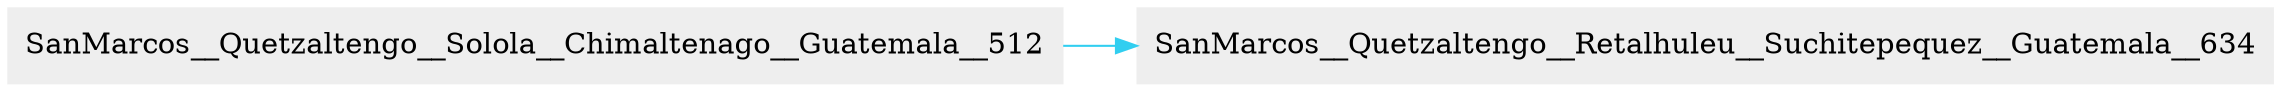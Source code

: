 
 digraph grafica{
 node [shape=rectangle];
 node [style=filled];
 node [fillcolor="#EEEEEE"];
 node [color="#EEEEEE"];
 edge [color="#31CEF0"];
 SanMarcos__Quetzaltengo__Retalhuleu__Suchitepequez__Guatemala__634
 SanMarcos__Quetzaltengo__Solola__Chimaltenago__Guatemala__512->
 SanMarcos__Quetzaltengo__Retalhuleu__Suchitepequez__Guatemala__634
rankdir=LR;
}